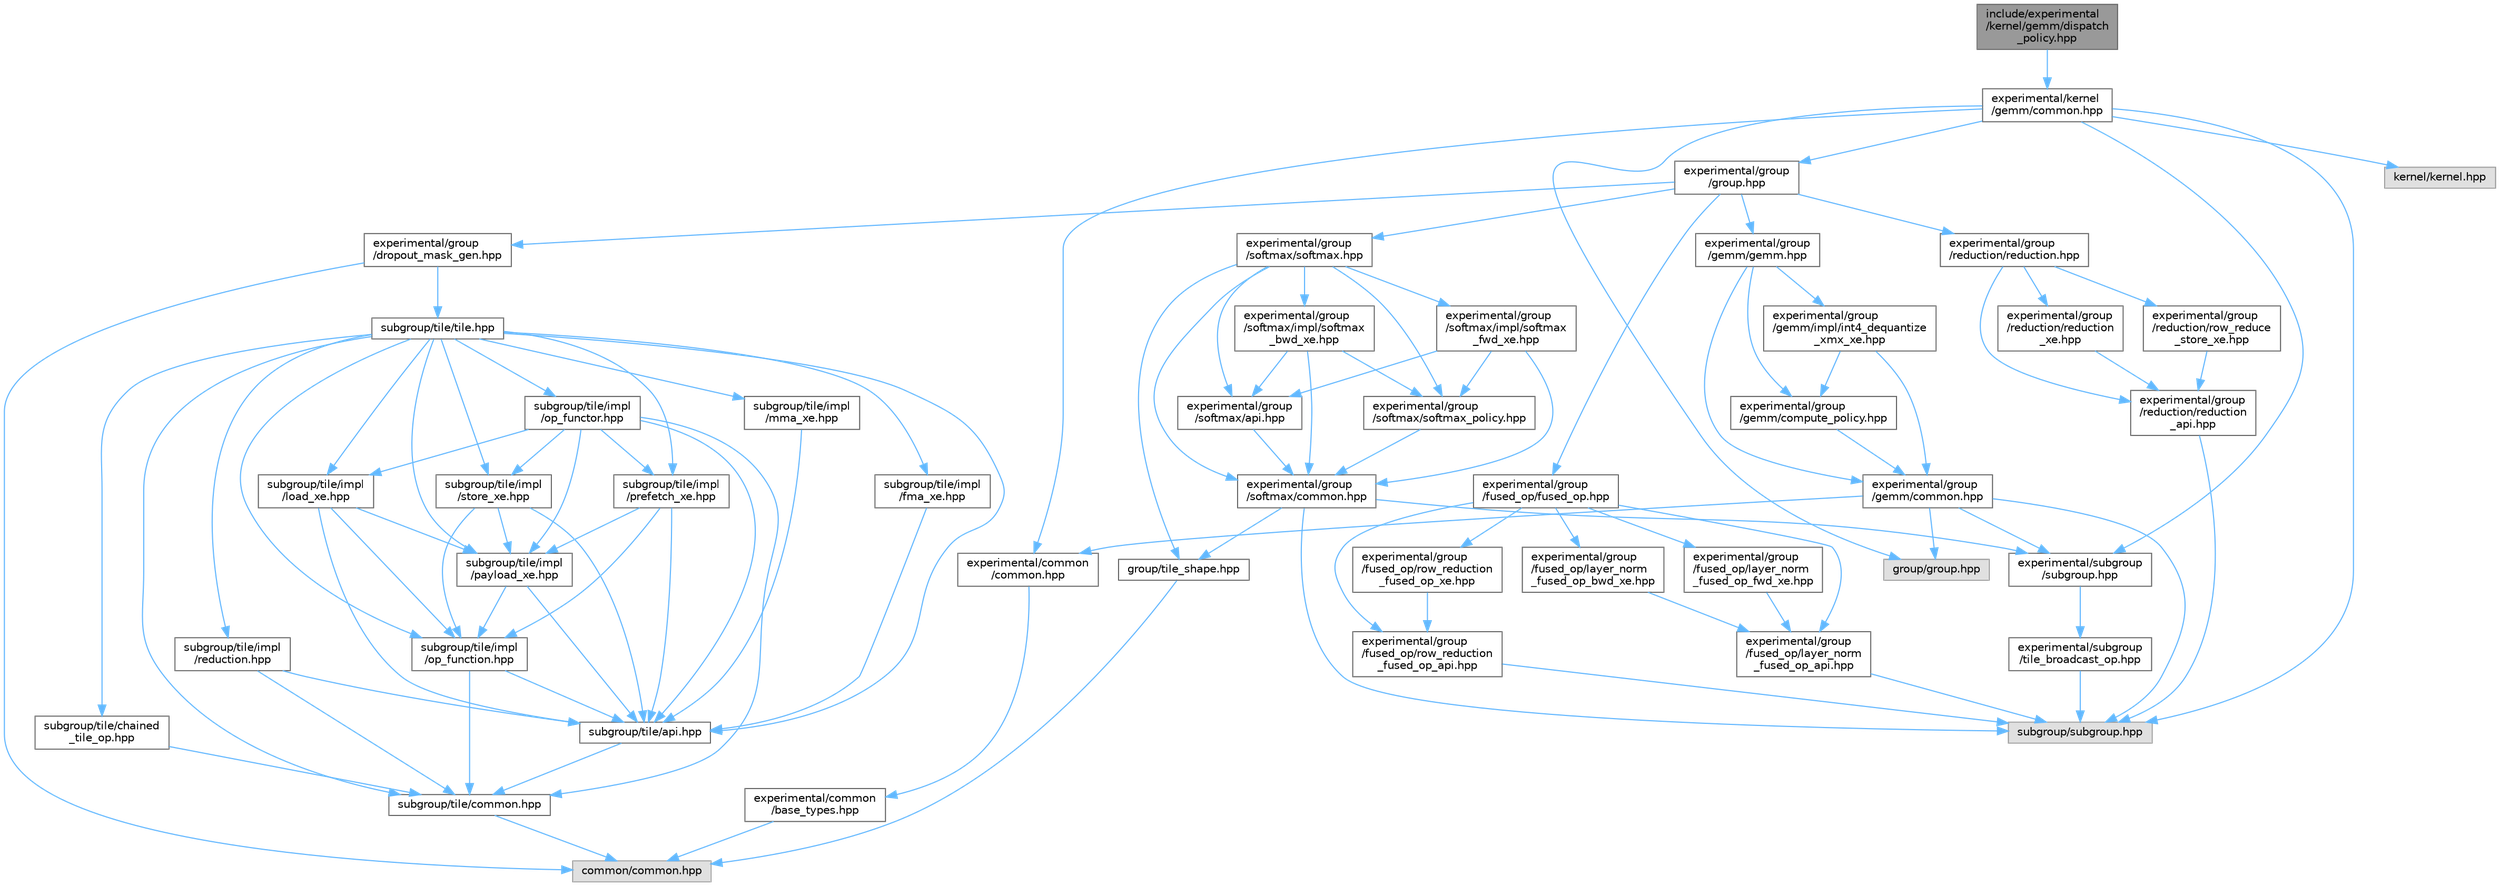digraph "include/experimental/kernel/gemm/dispatch_policy.hpp"
{
 // LATEX_PDF_SIZE
  bgcolor="transparent";
  edge [fontname=Helvetica,fontsize=10,labelfontname=Helvetica,labelfontsize=10];
  node [fontname=Helvetica,fontsize=10,shape=box,height=0.2,width=0.4];
  Node1 [id="Node000001",label="include/experimental\l/kernel/gemm/dispatch\l_policy.hpp",height=0.2,width=0.4,color="gray40", fillcolor="grey60", style="filled", fontcolor="black",tooltip="C++ API."];
  Node1 -> Node2 [id="edge1_Node000001_Node000002",color="steelblue1",style="solid",tooltip=" "];
  Node2 [id="Node000002",label="experimental/kernel\l/gemm/common.hpp",height=0.2,width=0.4,color="grey40", fillcolor="white", style="filled",URL="$experimental_2kernel_2gemm_2common_8hpp.html",tooltip="C++ API."];
  Node2 -> Node3 [id="edge2_Node000002_Node000003",color="steelblue1",style="solid",tooltip=" "];
  Node3 [id="Node000003",label="experimental/common\l/common.hpp",height=0.2,width=0.4,color="grey40", fillcolor="white", style="filled",URL="$experimental_2common_2common_8hpp.html",tooltip="C++ API."];
  Node3 -> Node4 [id="edge3_Node000003_Node000004",color="steelblue1",style="solid",tooltip=" "];
  Node4 [id="Node000004",label="experimental/common\l/base_types.hpp",height=0.2,width=0.4,color="grey40", fillcolor="white", style="filled",URL="$experimental_2common_2base__types_8hpp.html",tooltip="C++ API."];
  Node4 -> Node5 [id="edge4_Node000004_Node000005",color="steelblue1",style="solid",tooltip=" "];
  Node5 [id="Node000005",label="common/common.hpp",height=0.2,width=0.4,color="grey60", fillcolor="#E0E0E0", style="filled",tooltip=" "];
  Node2 -> Node6 [id="edge5_Node000002_Node000006",color="steelblue1",style="solid",tooltip=" "];
  Node6 [id="Node000006",label="experimental/group\l/group.hpp",height=0.2,width=0.4,color="grey40", fillcolor="white", style="filled",URL="$experimental_2group_2group_8hpp.html",tooltip="C++ API."];
  Node6 -> Node7 [id="edge6_Node000006_Node000007",color="steelblue1",style="solid",tooltip=" "];
  Node7 [id="Node000007",label="experimental/group\l/dropout_mask_gen.hpp",height=0.2,width=0.4,color="grey40", fillcolor="white", style="filled",URL="$dropout__mask__gen_8hpp.html",tooltip="C++ API."];
  Node7 -> Node5 [id="edge7_Node000007_Node000005",color="steelblue1",style="solid",tooltip=" "];
  Node7 -> Node8 [id="edge8_Node000007_Node000008",color="steelblue1",style="solid",tooltip=" "];
  Node8 [id="Node000008",label="subgroup/tile/tile.hpp",height=0.2,width=0.4,color="grey40", fillcolor="white", style="filled",URL="$tile_8hpp.html",tooltip="C++ API."];
  Node8 -> Node9 [id="edge9_Node000008_Node000009",color="steelblue1",style="solid",tooltip=" "];
  Node9 [id="Node000009",label="subgroup/tile/api.hpp",height=0.2,width=0.4,color="grey40", fillcolor="white", style="filled",URL="$subgroup_2tile_2api_8hpp.html",tooltip="C++ API."];
  Node9 -> Node10 [id="edge10_Node000009_Node000010",color="steelblue1",style="solid",tooltip=" "];
  Node10 [id="Node000010",label="subgroup/tile/common.hpp",height=0.2,width=0.4,color="grey40", fillcolor="white", style="filled",URL="$subgroup_2tile_2common_8hpp.html",tooltip="C++ API."];
  Node10 -> Node5 [id="edge11_Node000010_Node000005",color="steelblue1",style="solid",tooltip=" "];
  Node8 -> Node11 [id="edge12_Node000008_Node000011",color="steelblue1",style="solid",tooltip=" "];
  Node11 [id="Node000011",label="subgroup/tile/chained\l_tile_op.hpp",height=0.2,width=0.4,color="grey40", fillcolor="white", style="filled",URL="$chained__tile__op_8hpp.html",tooltip="C++ API."];
  Node11 -> Node10 [id="edge13_Node000011_Node000010",color="steelblue1",style="solid",tooltip=" "];
  Node8 -> Node10 [id="edge14_Node000008_Node000010",color="steelblue1",style="solid",tooltip=" "];
  Node8 -> Node12 [id="edge15_Node000008_Node000012",color="steelblue1",style="solid",tooltip=" "];
  Node12 [id="Node000012",label="subgroup/tile/impl\l/fma_xe.hpp",height=0.2,width=0.4,color="grey40", fillcolor="white", style="filled",URL="$fma__xe_8hpp.html",tooltip="C++ API."];
  Node12 -> Node9 [id="edge16_Node000012_Node000009",color="steelblue1",style="solid",tooltip=" "];
  Node8 -> Node13 [id="edge17_Node000008_Node000013",color="steelblue1",style="solid",tooltip=" "];
  Node13 [id="Node000013",label="subgroup/tile/impl\l/load_xe.hpp",height=0.2,width=0.4,color="grey40", fillcolor="white", style="filled",URL="$load__xe_8hpp.html",tooltip="C++ API."];
  Node13 -> Node9 [id="edge18_Node000013_Node000009",color="steelblue1",style="solid",tooltip=" "];
  Node13 -> Node14 [id="edge19_Node000013_Node000014",color="steelblue1",style="solid",tooltip=" "];
  Node14 [id="Node000014",label="subgroup/tile/impl\l/op_function.hpp",height=0.2,width=0.4,color="grey40", fillcolor="white", style="filled",URL="$op__function_8hpp.html",tooltip="C++ API."];
  Node14 -> Node9 [id="edge20_Node000014_Node000009",color="steelblue1",style="solid",tooltip=" "];
  Node14 -> Node10 [id="edge21_Node000014_Node000010",color="steelblue1",style="solid",tooltip=" "];
  Node13 -> Node15 [id="edge22_Node000013_Node000015",color="steelblue1",style="solid",tooltip=" "];
  Node15 [id="Node000015",label="subgroup/tile/impl\l/payload_xe.hpp",height=0.2,width=0.4,color="grey40", fillcolor="white", style="filled",URL="$payload__xe_8hpp.html",tooltip="C++ API."];
  Node15 -> Node9 [id="edge23_Node000015_Node000009",color="steelblue1",style="solid",tooltip=" "];
  Node15 -> Node14 [id="edge24_Node000015_Node000014",color="steelblue1",style="solid",tooltip=" "];
  Node8 -> Node16 [id="edge25_Node000008_Node000016",color="steelblue1",style="solid",tooltip=" "];
  Node16 [id="Node000016",label="subgroup/tile/impl\l/mma_xe.hpp",height=0.2,width=0.4,color="grey40", fillcolor="white", style="filled",URL="$mma__xe_8hpp.html",tooltip="C++ API."];
  Node16 -> Node9 [id="edge26_Node000016_Node000009",color="steelblue1",style="solid",tooltip=" "];
  Node8 -> Node14 [id="edge27_Node000008_Node000014",color="steelblue1",style="solid",tooltip=" "];
  Node8 -> Node17 [id="edge28_Node000008_Node000017",color="steelblue1",style="solid",tooltip=" "];
  Node17 [id="Node000017",label="subgroup/tile/impl\l/op_functor.hpp",height=0.2,width=0.4,color="grey40", fillcolor="white", style="filled",URL="$op__functor_8hpp.html",tooltip="C++ API."];
  Node17 -> Node9 [id="edge29_Node000017_Node000009",color="steelblue1",style="solid",tooltip=" "];
  Node17 -> Node10 [id="edge30_Node000017_Node000010",color="steelblue1",style="solid",tooltip=" "];
  Node17 -> Node13 [id="edge31_Node000017_Node000013",color="steelblue1",style="solid",tooltip=" "];
  Node17 -> Node15 [id="edge32_Node000017_Node000015",color="steelblue1",style="solid",tooltip=" "];
  Node17 -> Node18 [id="edge33_Node000017_Node000018",color="steelblue1",style="solid",tooltip=" "];
  Node18 [id="Node000018",label="subgroup/tile/impl\l/prefetch_xe.hpp",height=0.2,width=0.4,color="grey40", fillcolor="white", style="filled",URL="$prefetch__xe_8hpp.html",tooltip="C++ API."];
  Node18 -> Node9 [id="edge34_Node000018_Node000009",color="steelblue1",style="solid",tooltip=" "];
  Node18 -> Node14 [id="edge35_Node000018_Node000014",color="steelblue1",style="solid",tooltip=" "];
  Node18 -> Node15 [id="edge36_Node000018_Node000015",color="steelblue1",style="solid",tooltip=" "];
  Node17 -> Node19 [id="edge37_Node000017_Node000019",color="steelblue1",style="solid",tooltip=" "];
  Node19 [id="Node000019",label="subgroup/tile/impl\l/store_xe.hpp",height=0.2,width=0.4,color="grey40", fillcolor="white", style="filled",URL="$store__xe_8hpp.html",tooltip="C++ API."];
  Node19 -> Node9 [id="edge38_Node000019_Node000009",color="steelblue1",style="solid",tooltip=" "];
  Node19 -> Node14 [id="edge39_Node000019_Node000014",color="steelblue1",style="solid",tooltip=" "];
  Node19 -> Node15 [id="edge40_Node000019_Node000015",color="steelblue1",style="solid",tooltip=" "];
  Node8 -> Node15 [id="edge41_Node000008_Node000015",color="steelblue1",style="solid",tooltip=" "];
  Node8 -> Node18 [id="edge42_Node000008_Node000018",color="steelblue1",style="solid",tooltip=" "];
  Node8 -> Node20 [id="edge43_Node000008_Node000020",color="steelblue1",style="solid",tooltip=" "];
  Node20 [id="Node000020",label="subgroup/tile/impl\l/reduction.hpp",height=0.2,width=0.4,color="grey40", fillcolor="white", style="filled",URL="$subgroup_2tile_2impl_2reduction_8hpp.html",tooltip="C++ API."];
  Node20 -> Node9 [id="edge44_Node000020_Node000009",color="steelblue1",style="solid",tooltip=" "];
  Node20 -> Node10 [id="edge45_Node000020_Node000010",color="steelblue1",style="solid",tooltip=" "];
  Node8 -> Node19 [id="edge46_Node000008_Node000019",color="steelblue1",style="solid",tooltip=" "];
  Node6 -> Node21 [id="edge47_Node000006_Node000021",color="steelblue1",style="solid",tooltip=" "];
  Node21 [id="Node000021",label="experimental/group\l/fused_op/fused_op.hpp",height=0.2,width=0.4,color="grey40", fillcolor="white", style="filled",URL="$fused__op_8hpp.html",tooltip="C++ API."];
  Node21 -> Node22 [id="edge48_Node000021_Node000022",color="steelblue1",style="solid",tooltip=" "];
  Node22 [id="Node000022",label="experimental/group\l/fused_op/layer_norm\l_fused_op_api.hpp",height=0.2,width=0.4,color="grey40", fillcolor="white", style="filled",URL="$layer__norm__fused__op__api_8hpp.html",tooltip="C++ API."];
  Node22 -> Node23 [id="edge49_Node000022_Node000023",color="steelblue1",style="solid",tooltip=" "];
  Node23 [id="Node000023",label="subgroup/subgroup.hpp",height=0.2,width=0.4,color="grey60", fillcolor="#E0E0E0", style="filled",tooltip=" "];
  Node21 -> Node24 [id="edge50_Node000021_Node000024",color="steelblue1",style="solid",tooltip=" "];
  Node24 [id="Node000024",label="experimental/group\l/fused_op/layer_norm\l_fused_op_bwd_xe.hpp",height=0.2,width=0.4,color="grey40", fillcolor="white", style="filled",URL="$layer__norm__fused__op__bwd__xe_8hpp.html",tooltip="C++ API."];
  Node24 -> Node22 [id="edge51_Node000024_Node000022",color="steelblue1",style="solid",tooltip=" "];
  Node21 -> Node25 [id="edge52_Node000021_Node000025",color="steelblue1",style="solid",tooltip=" "];
  Node25 [id="Node000025",label="experimental/group\l/fused_op/layer_norm\l_fused_op_fwd_xe.hpp",height=0.2,width=0.4,color="grey40", fillcolor="white", style="filled",URL="$layer__norm__fused__op__fwd__xe_8hpp.html",tooltip="C++ API."];
  Node25 -> Node22 [id="edge53_Node000025_Node000022",color="steelblue1",style="solid",tooltip=" "];
  Node21 -> Node26 [id="edge54_Node000021_Node000026",color="steelblue1",style="solid",tooltip=" "];
  Node26 [id="Node000026",label="experimental/group\l/fused_op/row_reduction\l_fused_op_api.hpp",height=0.2,width=0.4,color="grey40", fillcolor="white", style="filled",URL="$row__reduction__fused__op__api_8hpp.html",tooltip="C++ API."];
  Node26 -> Node23 [id="edge55_Node000026_Node000023",color="steelblue1",style="solid",tooltip=" "];
  Node21 -> Node27 [id="edge56_Node000021_Node000027",color="steelblue1",style="solid",tooltip=" "];
  Node27 [id="Node000027",label="experimental/group\l/fused_op/row_reduction\l_fused_op_xe.hpp",height=0.2,width=0.4,color="grey40", fillcolor="white", style="filled",URL="$row__reduction__fused__op__xe_8hpp.html",tooltip="C++ API."];
  Node27 -> Node26 [id="edge57_Node000027_Node000026",color="steelblue1",style="solid",tooltip=" "];
  Node6 -> Node28 [id="edge58_Node000006_Node000028",color="steelblue1",style="solid",tooltip=" "];
  Node28 [id="Node000028",label="experimental/group\l/gemm/gemm.hpp",height=0.2,width=0.4,color="grey40", fillcolor="white", style="filled",URL="$experimental_2group_2gemm_2gemm_8hpp.html",tooltip="C++ API."];
  Node28 -> Node29 [id="edge59_Node000028_Node000029",color="steelblue1",style="solid",tooltip=" "];
  Node29 [id="Node000029",label="experimental/group\l/gemm/common.hpp",height=0.2,width=0.4,color="grey40", fillcolor="white", style="filled",URL="$experimental_2group_2gemm_2common_8hpp.html",tooltip="C++ API."];
  Node29 -> Node3 [id="edge60_Node000029_Node000003",color="steelblue1",style="solid",tooltip=" "];
  Node29 -> Node30 [id="edge61_Node000029_Node000030",color="steelblue1",style="solid",tooltip=" "];
  Node30 [id="Node000030",label="experimental/subgroup\l/subgroup.hpp",height=0.2,width=0.4,color="grey40", fillcolor="white", style="filled",URL="$experimental_2subgroup_2subgroup_8hpp.html",tooltip="C++ API."];
  Node30 -> Node31 [id="edge62_Node000030_Node000031",color="steelblue1",style="solid",tooltip=" "];
  Node31 [id="Node000031",label="experimental/subgroup\l/tile_broadcast_op.hpp",height=0.2,width=0.4,color="grey40", fillcolor="white", style="filled",URL="$tile__broadcast__op_8hpp.html",tooltip="C++ API."];
  Node31 -> Node23 [id="edge63_Node000031_Node000023",color="steelblue1",style="solid",tooltip=" "];
  Node29 -> Node32 [id="edge64_Node000029_Node000032",color="steelblue1",style="solid",tooltip=" "];
  Node32 [id="Node000032",label="group/group.hpp",height=0.2,width=0.4,color="grey60", fillcolor="#E0E0E0", style="filled",tooltip=" "];
  Node29 -> Node23 [id="edge65_Node000029_Node000023",color="steelblue1",style="solid",tooltip=" "];
  Node28 -> Node33 [id="edge66_Node000028_Node000033",color="steelblue1",style="solid",tooltip=" "];
  Node33 [id="Node000033",label="experimental/group\l/gemm/compute_policy.hpp",height=0.2,width=0.4,color="grey40", fillcolor="white", style="filled",URL="$experimental_2group_2gemm_2compute__policy_8hpp.html",tooltip="C++ API."];
  Node33 -> Node29 [id="edge67_Node000033_Node000029",color="steelblue1",style="solid",tooltip=" "];
  Node28 -> Node34 [id="edge68_Node000028_Node000034",color="steelblue1",style="solid",tooltip=" "];
  Node34 [id="Node000034",label="experimental/group\l/gemm/impl/int4_dequantize\l_xmx_xe.hpp",height=0.2,width=0.4,color="grey40", fillcolor="white", style="filled",URL="$int4__dequantize__xmx__xe_8hpp.html",tooltip="C++ API."];
  Node34 -> Node29 [id="edge69_Node000034_Node000029",color="steelblue1",style="solid",tooltip=" "];
  Node34 -> Node33 [id="edge70_Node000034_Node000033",color="steelblue1",style="solid",tooltip=" "];
  Node6 -> Node35 [id="edge71_Node000006_Node000035",color="steelblue1",style="solid",tooltip=" "];
  Node35 [id="Node000035",label="experimental/group\l/reduction/reduction.hpp",height=0.2,width=0.4,color="grey40", fillcolor="white", style="filled",URL="$experimental_2group_2reduction_2reduction_8hpp.html",tooltip="C++ API."];
  Node35 -> Node36 [id="edge72_Node000035_Node000036",color="steelblue1",style="solid",tooltip=" "];
  Node36 [id="Node000036",label="experimental/group\l/reduction/reduction\l_api.hpp",height=0.2,width=0.4,color="grey40", fillcolor="white", style="filled",URL="$reduction__api_8hpp.html",tooltip="C++ API."];
  Node36 -> Node23 [id="edge73_Node000036_Node000023",color="steelblue1",style="solid",tooltip=" "];
  Node35 -> Node37 [id="edge74_Node000035_Node000037",color="steelblue1",style="solid",tooltip=" "];
  Node37 [id="Node000037",label="experimental/group\l/reduction/reduction\l_xe.hpp",height=0.2,width=0.4,color="grey40", fillcolor="white", style="filled",URL="$reduction__xe_8hpp.html",tooltip="C++ API."];
  Node37 -> Node36 [id="edge75_Node000037_Node000036",color="steelblue1",style="solid",tooltip=" "];
  Node35 -> Node38 [id="edge76_Node000035_Node000038",color="steelblue1",style="solid",tooltip=" "];
  Node38 [id="Node000038",label="experimental/group\l/reduction/row_reduce\l_store_xe.hpp",height=0.2,width=0.4,color="grey40", fillcolor="white", style="filled",URL="$row__reduce__store__xe_8hpp.html",tooltip="C++ API."];
  Node38 -> Node36 [id="edge77_Node000038_Node000036",color="steelblue1",style="solid",tooltip=" "];
  Node6 -> Node39 [id="edge78_Node000006_Node000039",color="steelblue1",style="solid",tooltip=" "];
  Node39 [id="Node000039",label="experimental/group\l/softmax/softmax.hpp",height=0.2,width=0.4,color="grey40", fillcolor="white", style="filled",URL="$include_2experimental_2group_2softmax_2softmax_8hpp.html",tooltip="C++ API."];
  Node39 -> Node40 [id="edge79_Node000039_Node000040",color="steelblue1",style="solid",tooltip=" "];
  Node40 [id="Node000040",label="experimental/group\l/softmax/api.hpp",height=0.2,width=0.4,color="grey40", fillcolor="white", style="filled",URL="$experimental_2group_2softmax_2api_8hpp.html",tooltip="C++ API."];
  Node40 -> Node41 [id="edge80_Node000040_Node000041",color="steelblue1",style="solid",tooltip=" "];
  Node41 [id="Node000041",label="experimental/group\l/softmax/common.hpp",height=0.2,width=0.4,color="grey40", fillcolor="white", style="filled",URL="$experimental_2group_2softmax_2common_8hpp.html",tooltip="C++ API."];
  Node41 -> Node30 [id="edge81_Node000041_Node000030",color="steelblue1",style="solid",tooltip=" "];
  Node41 -> Node42 [id="edge82_Node000041_Node000042",color="steelblue1",style="solid",tooltip=" "];
  Node42 [id="Node000042",label="group/tile_shape.hpp",height=0.2,width=0.4,color="grey40", fillcolor="white", style="filled",URL="$tile__shape_8hpp.html",tooltip="C++ API."];
  Node42 -> Node5 [id="edge83_Node000042_Node000005",color="steelblue1",style="solid",tooltip=" "];
  Node41 -> Node23 [id="edge84_Node000041_Node000023",color="steelblue1",style="solid",tooltip=" "];
  Node39 -> Node41 [id="edge85_Node000039_Node000041",color="steelblue1",style="solid",tooltip=" "];
  Node39 -> Node43 [id="edge86_Node000039_Node000043",color="steelblue1",style="solid",tooltip=" "];
  Node43 [id="Node000043",label="experimental/group\l/softmax/impl/softmax\l_bwd_xe.hpp",height=0.2,width=0.4,color="grey40", fillcolor="white", style="filled",URL="$softmax__bwd__xe_8hpp.html",tooltip="C++ API."];
  Node43 -> Node40 [id="edge87_Node000043_Node000040",color="steelblue1",style="solid",tooltip=" "];
  Node43 -> Node41 [id="edge88_Node000043_Node000041",color="steelblue1",style="solid",tooltip=" "];
  Node43 -> Node44 [id="edge89_Node000043_Node000044",color="steelblue1",style="solid",tooltip=" "];
  Node44 [id="Node000044",label="experimental/group\l/softmax/softmax_policy.hpp",height=0.2,width=0.4,color="grey40", fillcolor="white", style="filled",URL="$softmax__policy_8hpp.html",tooltip="C++ API."];
  Node44 -> Node41 [id="edge90_Node000044_Node000041",color="steelblue1",style="solid",tooltip=" "];
  Node39 -> Node45 [id="edge91_Node000039_Node000045",color="steelblue1",style="solid",tooltip=" "];
  Node45 [id="Node000045",label="experimental/group\l/softmax/impl/softmax\l_fwd_xe.hpp",height=0.2,width=0.4,color="grey40", fillcolor="white", style="filled",URL="$softmax__fwd__xe_8hpp.html",tooltip="C++ API."];
  Node45 -> Node40 [id="edge92_Node000045_Node000040",color="steelblue1",style="solid",tooltip=" "];
  Node45 -> Node41 [id="edge93_Node000045_Node000041",color="steelblue1",style="solid",tooltip=" "];
  Node45 -> Node44 [id="edge94_Node000045_Node000044",color="steelblue1",style="solid",tooltip=" "];
  Node39 -> Node44 [id="edge95_Node000039_Node000044",color="steelblue1",style="solid",tooltip=" "];
  Node39 -> Node42 [id="edge96_Node000039_Node000042",color="steelblue1",style="solid",tooltip=" "];
  Node2 -> Node30 [id="edge97_Node000002_Node000030",color="steelblue1",style="solid",tooltip=" "];
  Node2 -> Node32 [id="edge98_Node000002_Node000032",color="steelblue1",style="solid",tooltip=" "];
  Node2 -> Node46 [id="edge99_Node000002_Node000046",color="steelblue1",style="solid",tooltip=" "];
  Node46 [id="Node000046",label="kernel/kernel.hpp",height=0.2,width=0.4,color="grey60", fillcolor="#E0E0E0", style="filled",tooltip=" "];
  Node2 -> Node23 [id="edge100_Node000002_Node000023",color="steelblue1",style="solid",tooltip=" "];
}
